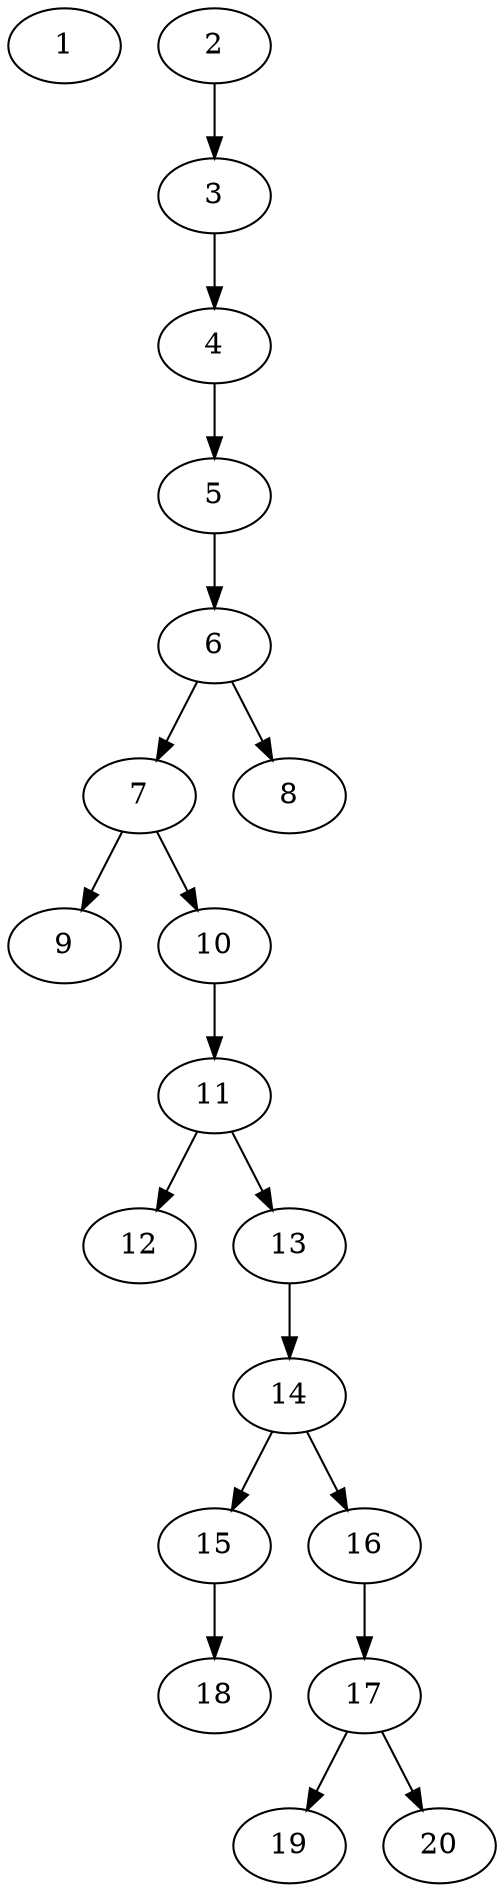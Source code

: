 // DAG (tier=1-easy, mode=data, n=20, ccr=0.318, fat=0.352, density=0.277, regular=0.639, jump=0.044, mindata=1048576, maxdata=8388608)
// DAG automatically generated by daggen at Sun Aug 24 16:33:33 2025
// /home/ermia/Project/Environments/daggen/bin/daggen --dot --ccr 0.318 --fat 0.352 --regular 0.639 --density 0.277 --jump 0.044 --mindata 1048576 --maxdata 8388608 -n 20 
digraph G {
  1 [size="2611903972790322", alpha="0.09", expect_size="1305951986395161"]
  2 [size="3722168437938136", alpha="0.03", expect_size="1861084218969068"]
  2 -> 3 [size ="176347204812800"]
  3 [size="420119258351029248", alpha="0.04", expect_size="210059629175514624"]
  3 -> 4 [size ="205292801359872"]
  4 [size="157873060268839272448", alpha="0.00", expect_size="78936530134419636224"]
  4 -> 5 [size ="233683835420672"]
  5 [size="13272298013192160", alpha="0.18", expect_size="6636149006596080"]
  5 -> 6 [size ="282484772175872"]
  6 [size="7131829832951926", alpha="0.07", expect_size="3565914916475963"]
  6 -> 7 [size ="435348756758528"]
  6 -> 8 [size ="435348756758528"]
  7 [size="545783404299667", alpha="0.04", expect_size="272891702149833"]
  7 -> 9 [size ="26310374064128"]
  7 -> 10 [size ="26310374064128"]
  8 [size="1078938213177406", alpha="0.11", expect_size="539469106588703"]
  9 [size="5833866439072677888", alpha="0.12", expect_size="2916933219536338944"]
  10 [size="63032134125653656", alpha="0.17", expect_size="31516067062826828"]
  10 -> 11 [size ="88277818277888"]
  11 [size="362796619919261696000", alpha="0.08", expect_size="181398309959630848000"]
  11 -> 12 [size ="406941650124800"]
  11 -> 13 [size ="406941650124800"]
  12 [size="7203889617926992", alpha="0.07", expect_size="3601944808963496"]
  13 [size="5977128480893429", alpha="0.17", expect_size="2988564240446714"]
  13 -> 14 [size ="9622077308928"]
  14 [size="107920536944558896", alpha="0.08", expect_size="53960268472279448"]
  14 -> 15 [size ="78239842172928"]
  14 -> 16 [size ="78239842172928"]
  15 [size="5992284523455082", alpha="0.14", expect_size="2996142261727541"]
  15 -> 18 [size ="274653796892672"]
  16 [size="2850529420518942", alpha="0.07", expect_size="1425264710259471"]
  16 -> 17 [size ="57979046985728"]
  17 [size="343009408086016262144", alpha="0.02", expect_size="171504704043008131072"]
  17 -> 19 [size ="392007168032768"]
  17 -> 20 [size ="392007168032768"]
  18 [size="259094533493277792", alpha="0.05", expect_size="129547266746638896"]
  19 [size="3823844037731209", alpha="0.09", expect_size="1911922018865604"]
  20 [size="1379458648312500", alpha="0.07", expect_size="689729324156250"]
}